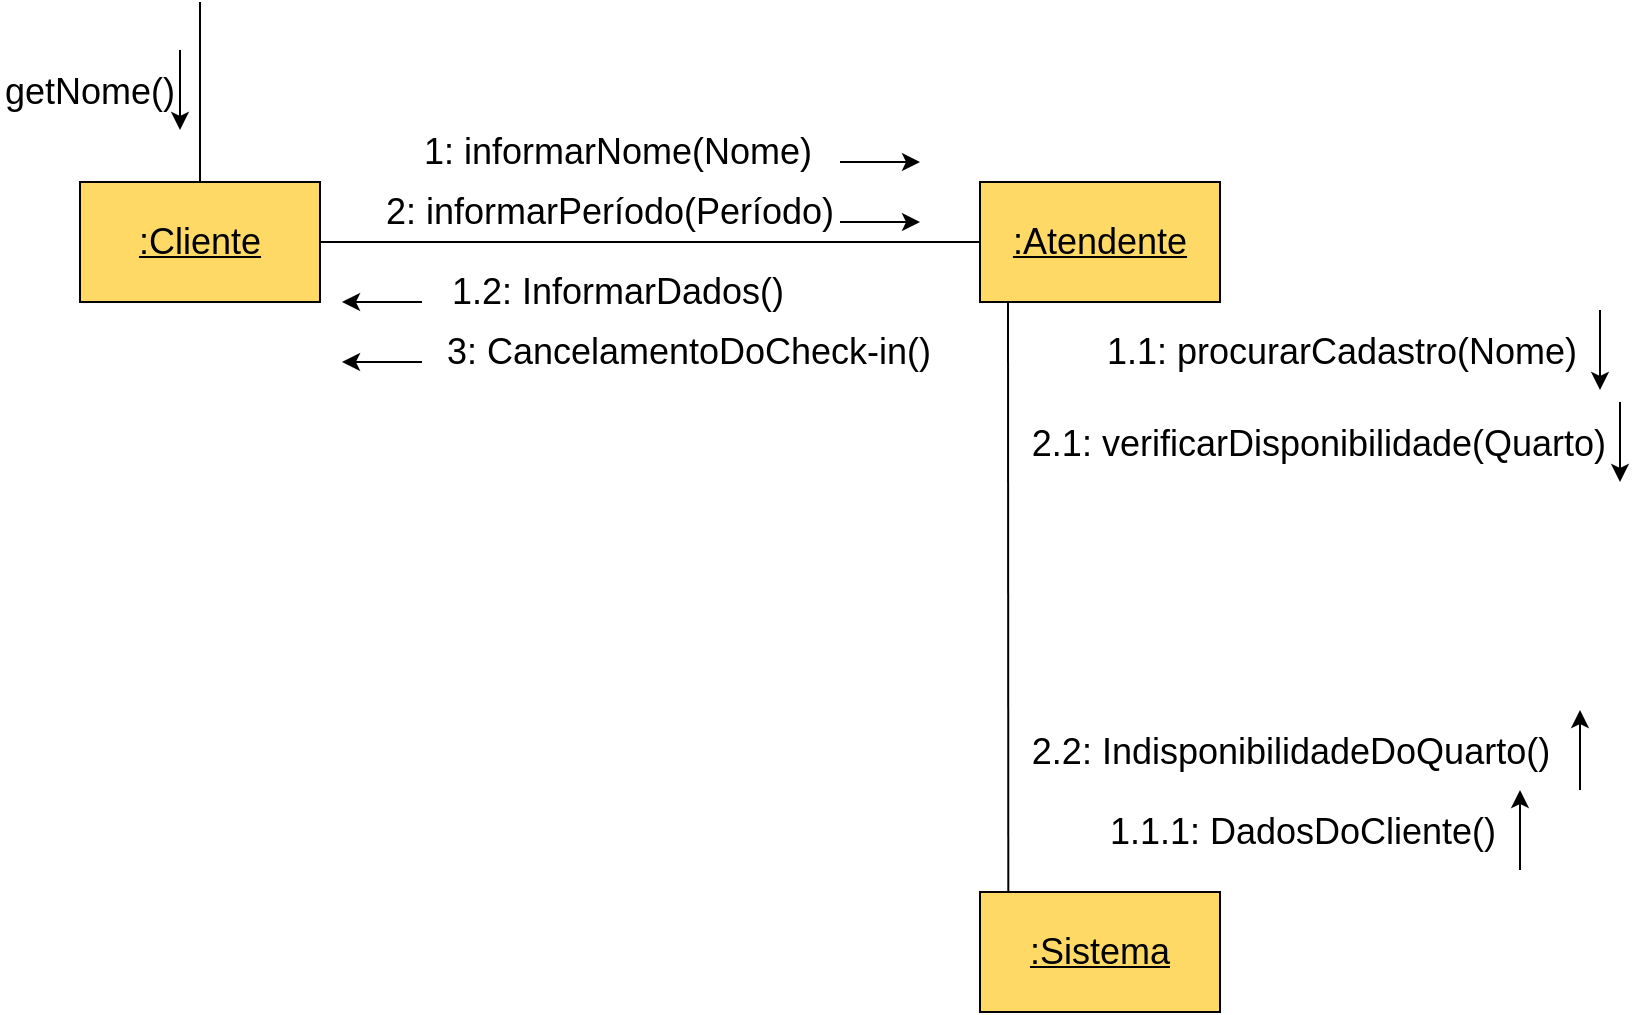 <mxfile version="18.0.7"><diagram id="ZzfmP2RD6eanzWZvCcLj" name="Page-1"><mxGraphModel dx="942" dy="580" grid="1" gridSize="10" guides="1" tooltips="1" connect="1" arrows="1" fold="1" page="1" pageScale="1" pageWidth="827" pageHeight="1169" math="0" shadow="0"><root><mxCell id="0"/><mxCell id="1" parent="0"/><mxCell id="wr61bbnLbfRQHEi8CD0G-1" value="&lt;font style=&quot;font-size: 18px;&quot;&gt;&lt;u&gt;:Cliente&lt;/u&gt;&lt;/font&gt;" style="rounded=0;whiteSpace=wrap;html=1;fillColor=#FFD966;" parent="1" vertex="1"><mxGeometry x="40" y="320" width="120" height="60" as="geometry"/></mxCell><mxCell id="wr61bbnLbfRQHEi8CD0G-2" value="&lt;font style=&quot;font-size: 18px;&quot;&gt;&lt;u&gt;:Atendente&lt;/u&gt;&lt;/font&gt;" style="rounded=0;whiteSpace=wrap;html=1;fillColor=#FFD966;" parent="1" vertex="1"><mxGeometry x="490" y="320" width="120" height="60" as="geometry"/></mxCell><mxCell id="wr61bbnLbfRQHEi8CD0G-3" value="&lt;font style=&quot;font-size: 18px;&quot;&gt;&lt;u&gt;:Sistema&lt;/u&gt;&lt;/font&gt;" style="rounded=0;whiteSpace=wrap;html=1;fillColor=#FFD966;" parent="1" vertex="1"><mxGeometry x="490" y="675" width="120" height="60" as="geometry"/></mxCell><mxCell id="wr61bbnLbfRQHEi8CD0G-4" value="" style="endArrow=none;html=1;rounded=0;fontSize=18;exitX=0.5;exitY=0;exitDx=0;exitDy=0;" parent="1" source="wr61bbnLbfRQHEi8CD0G-1" edge="1"><mxGeometry width="50" height="50" relative="1" as="geometry"><mxPoint x="90" y="290" as="sourcePoint"/><mxPoint x="100" y="230" as="targetPoint"/></mxGeometry></mxCell><mxCell id="wr61bbnLbfRQHEi8CD0G-5" value="getNome()" style="text;html=1;strokeColor=none;fillColor=none;align=center;verticalAlign=middle;whiteSpace=wrap;rounded=0;fontSize=18;" parent="1" vertex="1"><mxGeometry y="260" width="90" height="30" as="geometry"/></mxCell><mxCell id="wr61bbnLbfRQHEi8CD0G-6" value="" style="endArrow=none;html=1;rounded=0;fontSize=18;exitX=1;exitY=0.5;exitDx=0;exitDy=0;entryX=0;entryY=0.5;entryDx=0;entryDy=0;" parent="1" source="wr61bbnLbfRQHEi8CD0G-1" target="wr61bbnLbfRQHEi8CD0G-2" edge="1"><mxGeometry width="50" height="50" relative="1" as="geometry"><mxPoint x="300" y="380" as="sourcePoint"/><mxPoint x="300" y="290" as="targetPoint"/></mxGeometry></mxCell><mxCell id="wr61bbnLbfRQHEi8CD0G-7" value="" style="endArrow=none;html=1;rounded=0;fontSize=18;entryX=0.118;entryY=-0.002;entryDx=0;entryDy=0;entryPerimeter=0;" parent="1" target="wr61bbnLbfRQHEi8CD0G-3" edge="1"><mxGeometry width="50" height="50" relative="1" as="geometry"><mxPoint x="504" y="380" as="sourcePoint"/><mxPoint x="530" y="670" as="targetPoint"/></mxGeometry></mxCell><mxCell id="wr61bbnLbfRQHEi8CD0G-8" value="2: informarPeríodo(Período)" style="text;html=1;strokeColor=none;fillColor=none;align=center;verticalAlign=middle;whiteSpace=wrap;rounded=0;fontSize=18;" parent="1" vertex="1"><mxGeometry x="190" y="320" width="230" height="30" as="geometry"/></mxCell><mxCell id="wr61bbnLbfRQHEi8CD0G-10" value="1.1: procurarCadastro(Nome)" style="text;html=1;strokeColor=none;fillColor=none;align=center;verticalAlign=middle;whiteSpace=wrap;rounded=0;fontSize=18;" parent="1" vertex="1"><mxGeometry x="551" y="390" width="240" height="30" as="geometry"/></mxCell><mxCell id="wr61bbnLbfRQHEi8CD0G-11" value="1.1.1: DadosDoCliente()" style="text;html=1;strokeColor=none;fillColor=none;align=center;verticalAlign=middle;whiteSpace=wrap;rounded=0;fontSize=18;" parent="1" vertex="1"><mxGeometry x="551.5" y="630" width="199" height="30" as="geometry"/></mxCell><mxCell id="wr61bbnLbfRQHEi8CD0G-14" value="1.2: InformarDados()" style="text;html=1;strokeColor=none;fillColor=none;align=center;verticalAlign=middle;whiteSpace=wrap;rounded=0;fontSize=18;" parent="1" vertex="1"><mxGeometry x="219" y="360" width="180" height="30" as="geometry"/></mxCell><mxCell id="wr61bbnLbfRQHEi8CD0G-15" value="" style="endArrow=classic;html=1;rounded=0;fontSize=18;" parent="1" edge="1"><mxGeometry width="50" height="50" relative="1" as="geometry"><mxPoint x="90" y="254" as="sourcePoint"/><mxPoint x="90" y="294" as="targetPoint"/></mxGeometry></mxCell><mxCell id="wr61bbnLbfRQHEi8CD0G-16" value="" style="endArrow=classic;html=1;rounded=0;fontSize=18;" parent="1" edge="1"><mxGeometry width="50" height="50" relative="1" as="geometry"><mxPoint x="420" y="340" as="sourcePoint"/><mxPoint x="460" y="340" as="targetPoint"/></mxGeometry></mxCell><mxCell id="wr61bbnLbfRQHEi8CD0G-17" value="" style="endArrow=none;html=1;rounded=0;fontSize=18;startArrow=classic;startFill=1;endFill=0;" parent="1" edge="1"><mxGeometry width="50" height="50" relative="1" as="geometry"><mxPoint x="171" y="380" as="sourcePoint"/><mxPoint x="211" y="380" as="targetPoint"/></mxGeometry></mxCell><mxCell id="wr61bbnLbfRQHEi8CD0G-18" value="" style="endArrow=classic;html=1;rounded=0;fontSize=18;" parent="1" edge="1"><mxGeometry width="50" height="50" relative="1" as="geometry"><mxPoint x="800" y="384" as="sourcePoint"/><mxPoint x="800" y="424" as="targetPoint"/></mxGeometry></mxCell><mxCell id="wr61bbnLbfRQHEi8CD0G-19" value="" style="endArrow=none;html=1;rounded=0;fontSize=18;startArrow=classic;startFill=1;endFill=0;" parent="1" edge="1"><mxGeometry width="50" height="50" relative="1" as="geometry"><mxPoint x="760" y="624" as="sourcePoint"/><mxPoint x="760" y="664" as="targetPoint"/></mxGeometry></mxCell><mxCell id="wr61bbnLbfRQHEi8CD0G-20" value="1: informarNome(Nome)" style="text;html=1;strokeColor=none;fillColor=none;align=center;verticalAlign=middle;whiteSpace=wrap;rounded=0;fontSize=18;" parent="1" vertex="1"><mxGeometry x="210" y="290" width="198" height="30" as="geometry"/></mxCell><mxCell id="wr61bbnLbfRQHEi8CD0G-21" value="" style="endArrow=classic;html=1;rounded=0;fontSize=18;" parent="1" edge="1"><mxGeometry width="50" height="50" relative="1" as="geometry"><mxPoint x="420" y="310" as="sourcePoint"/><mxPoint x="460" y="310" as="targetPoint"/></mxGeometry></mxCell><mxCell id="wr61bbnLbfRQHEi8CD0G-22" value="2.1: verificarDisponibilidade(Quarto)" style="text;html=1;strokeColor=none;fillColor=none;align=center;verticalAlign=middle;whiteSpace=wrap;rounded=0;fontSize=18;" parent="1" vertex="1"><mxGeometry x="510" y="436" width="299" height="30" as="geometry"/></mxCell><mxCell id="wr61bbnLbfRQHEi8CD0G-23" value="" style="endArrow=classic;html=1;rounded=0;fontSize=18;" parent="1" edge="1"><mxGeometry width="50" height="50" relative="1" as="geometry"><mxPoint x="810" y="430" as="sourcePoint"/><mxPoint x="810" y="470" as="targetPoint"/></mxGeometry></mxCell><mxCell id="wr61bbnLbfRQHEi8CD0G-24" value="2.2: IndisponibilidadeDoQuarto()" style="text;html=1;strokeColor=none;fillColor=none;align=center;verticalAlign=middle;whiteSpace=wrap;rounded=0;fontSize=18;" parent="1" vertex="1"><mxGeometry x="510" y="590" width="270.5" height="30" as="geometry"/></mxCell><mxCell id="wr61bbnLbfRQHEi8CD0G-25" value="" style="endArrow=none;html=1;rounded=0;fontSize=18;startArrow=classic;startFill=1;endFill=0;" parent="1" edge="1"><mxGeometry width="50" height="50" relative="1" as="geometry"><mxPoint x="790" y="584" as="sourcePoint"/><mxPoint x="790" y="624" as="targetPoint"/></mxGeometry></mxCell><mxCell id="wr61bbnLbfRQHEi8CD0G-31" value="3: CancelamentoDoCheck-in()" style="text;html=1;strokeColor=none;fillColor=none;align=center;verticalAlign=middle;whiteSpace=wrap;rounded=0;fontSize=18;" parent="1" vertex="1"><mxGeometry x="219" y="390" width="251" height="30" as="geometry"/></mxCell><mxCell id="wr61bbnLbfRQHEi8CD0G-32" value="" style="endArrow=none;html=1;rounded=0;fontSize=18;startArrow=classic;startFill=1;endFill=0;" parent="1" edge="1"><mxGeometry width="50" height="50" relative="1" as="geometry"><mxPoint x="171" y="410" as="sourcePoint"/><mxPoint x="211" y="410" as="targetPoint"/></mxGeometry></mxCell></root></mxGraphModel></diagram></mxfile>